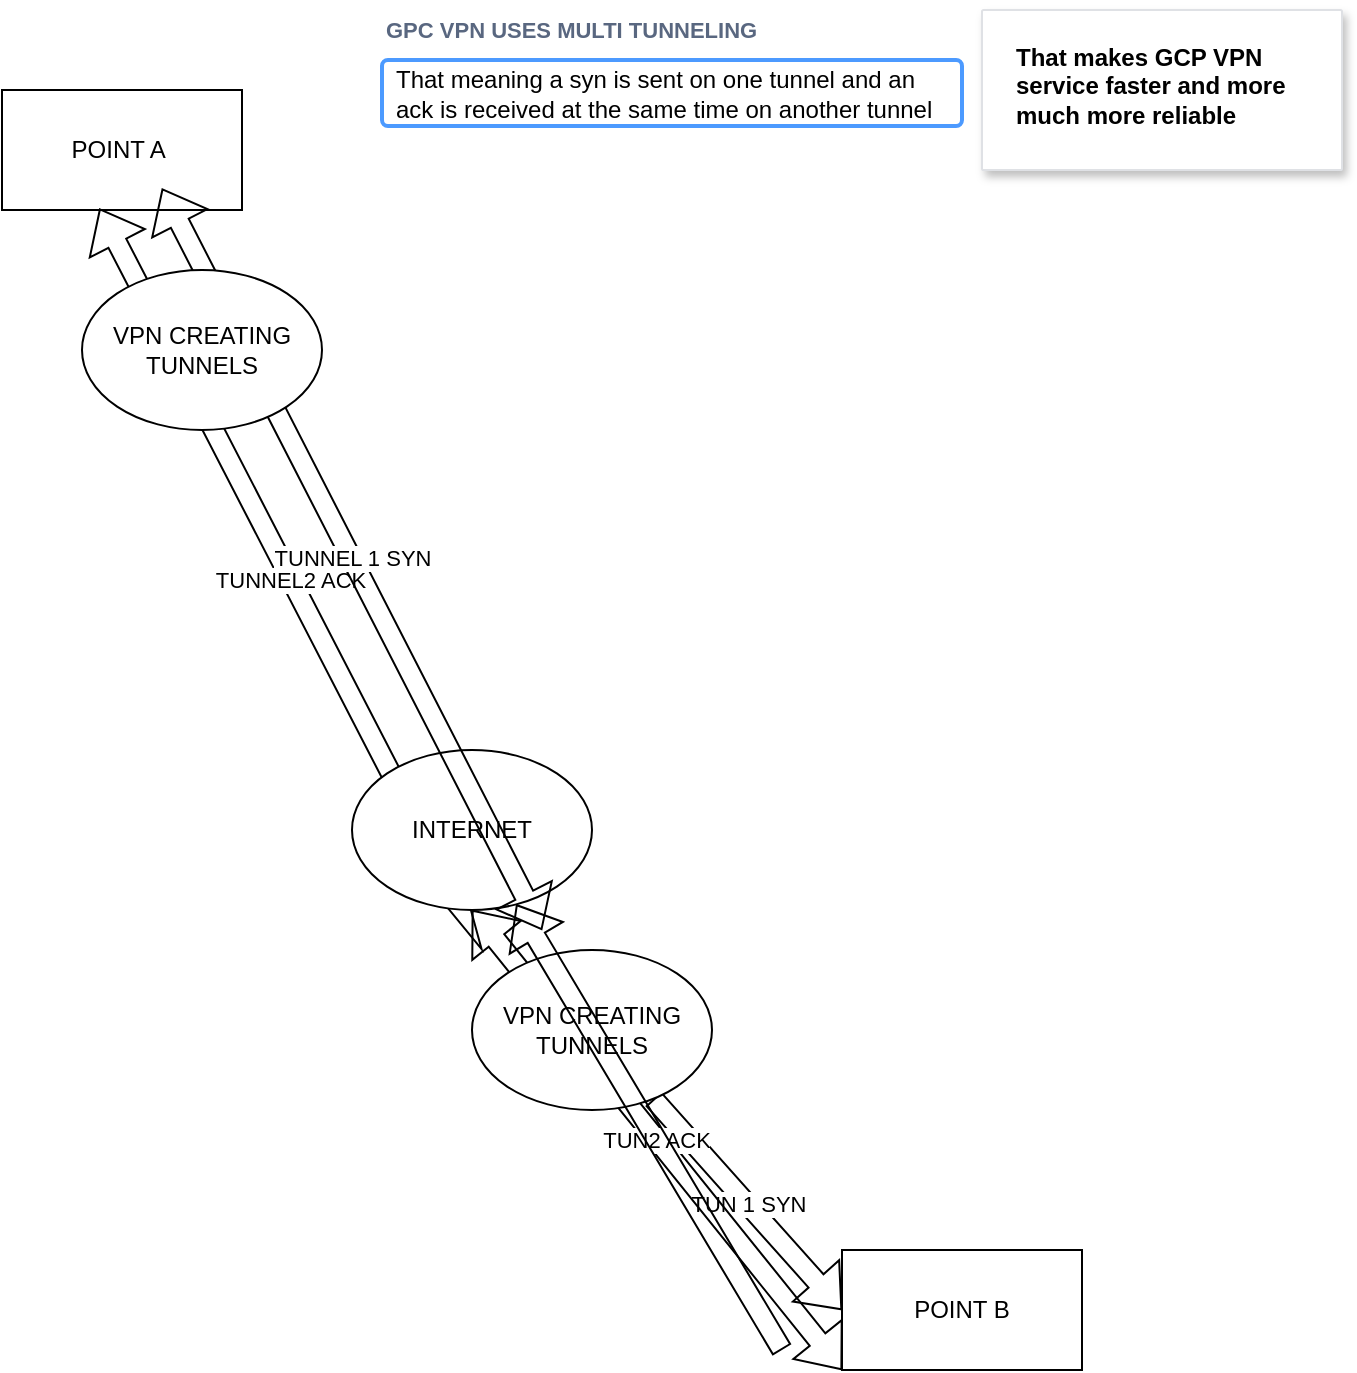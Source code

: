 <mxfile version="15.7.4" type="github" pages="2"><diagram id="B9P-nmLFh6F-dgCums0d" name="Page-1"><mxGraphModel dx="1422" dy="786" grid="1" gridSize="10" guides="1" tooltips="1" connect="1" arrows="1" fold="1" page="1" pageScale="1" pageWidth="850" pageHeight="1100" math="0" shadow="0"><root><mxCell id="0"/><mxCell id="1" parent="0"/><mxCell id="lGO_6QGga5vg7F0vmlDW-1" value="POINT A&amp;nbsp;" style="rounded=0;whiteSpace=wrap;html=1;" parent="1" vertex="1"><mxGeometry x="130" y="80" width="120" height="60" as="geometry"/></mxCell><mxCell id="lGO_6QGga5vg7F0vmlDW-2" value="TUNNEL2 ACK" style="shape=flexArrow;endArrow=classic;startArrow=classic;html=1;rounded=0;entryX=0.406;entryY=0.988;entryDx=0;entryDy=0;entryPerimeter=0;startWidth=0;startSize=8.26;" parent="1" target="lGO_6QGga5vg7F0vmlDW-1" edge="1"><mxGeometry width="100" height="100" relative="1" as="geometry"><mxPoint x="370" y="510" as="sourcePoint"/><mxPoint x="180" y="150" as="targetPoint"/></mxGeometry></mxCell><mxCell id="lGO_6QGga5vg7F0vmlDW-3" value="INTERNET" style="ellipse;whiteSpace=wrap;html=1;" parent="1" vertex="1"><mxGeometry x="305" y="410" width="120" height="80" as="geometry"/></mxCell><mxCell id="lGO_6QGga5vg7F0vmlDW-4" value="POINT B" style="rounded=0;whiteSpace=wrap;html=1;" parent="1" vertex="1"><mxGeometry x="550" y="660" width="120" height="60" as="geometry"/></mxCell><mxCell id="lGO_6QGga5vg7F0vmlDW-5" value="TUN 1 SYN" style="shape=flexArrow;endArrow=classic;startArrow=none;html=1;rounded=0;entryX=0;entryY=0.5;entryDx=0;entryDy=0;" parent="1" source="lGO_6QGga5vg7F0vmlDW-10" target="lGO_6QGga5vg7F0vmlDW-4" edge="1"><mxGeometry width="100" height="100" relative="1" as="geometry"><mxPoint x="410" y="600" as="sourcePoint"/><mxPoint x="510" y="500" as="targetPoint"/><Array as="points"/></mxGeometry></mxCell><mxCell id="lGO_6QGga5vg7F0vmlDW-6" value="TUNNEL 1 SYN" style="shape=flexArrow;endArrow=classic;startArrow=classic;html=1;rounded=0;entryX=0.406;entryY=0.988;entryDx=0;entryDy=0;entryPerimeter=0;" parent="1" edge="1"><mxGeometry width="100" height="100" relative="1" as="geometry"><mxPoint x="400" y="500" as="sourcePoint"/><mxPoint x="210.0" y="129.28" as="targetPoint"/></mxGeometry></mxCell><mxCell id="lGO_6QGga5vg7F0vmlDW-8" value="TUN2 ACK" style="shape=flexArrow;endArrow=classic;startArrow=classic;html=1;rounded=0;entryX=0;entryY=1;entryDx=0;entryDy=0;exitX=0.5;exitY=1;exitDx=0;exitDy=0;" parent="1" source="lGO_6QGga5vg7F0vmlDW-3" target="lGO_6QGga5vg7F0vmlDW-4" edge="1"><mxGeometry width="100" height="100" relative="1" as="geometry"><mxPoint x="370.003" y="513.793" as="sourcePoint"/><mxPoint x="522.9" y="720" as="targetPoint"/><Array as="points"/></mxGeometry></mxCell><mxCell id="lGO_6QGga5vg7F0vmlDW-9" value="VPN CREATING TUNNELS" style="ellipse;whiteSpace=wrap;html=1;" parent="1" vertex="1"><mxGeometry x="170" y="170" width="120" height="80" as="geometry"/></mxCell><mxCell id="lGO_6QGga5vg7F0vmlDW-10" value="VPN CREATING TUNNELS" style="ellipse;whiteSpace=wrap;html=1;" parent="1" vertex="1"><mxGeometry x="365" y="510" width="120" height="80" as="geometry"/></mxCell><mxCell id="lGO_6QGga5vg7F0vmlDW-11" value="" style="shape=flexArrow;endArrow=none;startArrow=classic;html=1;rounded=0;" parent="1" source="lGO_6QGga5vg7F0vmlDW-3" edge="1"><mxGeometry width="100" height="100" relative="1" as="geometry"><mxPoint x="392.424" y="485.577" as="sourcePoint"/><mxPoint x="520" y="710" as="targetPoint"/><Array as="points"/></mxGeometry></mxCell><mxCell id="lGO_6QGga5vg7F0vmlDW-14" value="GPC VPN USES MULTI TUNNELING&lt;span style=&quot;white-space: pre&quot;&gt;&#9;&lt;/span&gt;" style="fillColor=none;strokeColor=none;html=1;fontSize=11;fontStyle=0;align=left;fontColor=#596780;fontStyle=1;fontSize=11" parent="1" vertex="1"><mxGeometry x="320" y="40" width="240" height="20" as="geometry"/></mxCell><mxCell id="lGO_6QGga5vg7F0vmlDW-15" value="That meaning a syn is sent on one tunnel and an&amp;nbsp;&lt;br&gt;ack is received at the same time on another tunnel" style="rounded=1;arcSize=9;fillColor=#ffffff;align=left;spacingLeft=5;strokeColor=#4C9AFF;html=1;strokeWidth=2;fontSize=12" parent="1" vertex="1"><mxGeometry x="320" y="65" width="290" height="33" as="geometry"/></mxCell><mxCell id="lGO_6QGga5vg7F0vmlDW-16" value="&lt;b&gt;That makes GCP VPN service faster and more much more reliable&lt;/b&gt;" style="html=1;rounded=1;strokeColor=#DFE1E5;fontSize=12;align=left;shadow=1;arcSize=1;whiteSpace=wrap;verticalAlign=top;spacingLeft=15;spacingRight=15;spacingTop=10" parent="1" vertex="1"><mxGeometry x="620" y="40" width="180" height="80" as="geometry"/></mxCell></root></mxGraphModel></diagram><diagram id="coYJwbYUvCodoJ9PyC1A" name="Page-2"><mxGraphModel dx="1422" dy="1886" grid="1" gridSize="10" guides="1" tooltips="1" connect="1" arrows="1" fold="1" page="1" pageScale="1" pageWidth="850" pageHeight="1100" math="0" shadow="0"><root><mxCell id="Lk6fJY92cPv5WKw00CKR-0"/><mxCell id="Lk6fJY92cPv5WKw00CKR-1" parent="Lk6fJY92cPv5WKw00CKR-0"/><mxCell id="Lk6fJY92cPv5WKw00CKR-2" value="" style="whiteSpace=wrap;html=1;aspect=fixed;" vertex="1" parent="Lk6fJY92cPv5WKw00CKR-1"><mxGeometry x="10" y="-35" width="745" height="745" as="geometry"/></mxCell><mxCell id="Lk6fJY92cPv5WKw00CKR-3" value="" style="rounded=0;whiteSpace=wrap;html=1;" vertex="1" parent="Lk6fJY92cPv5WKw00CKR-1"><mxGeometry x="140" y="150" width="310" height="260" as="geometry"/></mxCell><mxCell id="Lk6fJY92cPv5WKw00CKR-4" value="" style="rounded=0;whiteSpace=wrap;html=1;" vertex="1" parent="Lk6fJY92cPv5WKw00CKR-1"><mxGeometry x="410" y="440" width="320" height="250" as="geometry"/></mxCell><mxCell id="Lk6fJY92cPv5WKw00CKR-8" value="PROJECT B" style="text;html=1;strokeColor=none;fillColor=none;align=center;verticalAlign=middle;whiteSpace=wrap;rounded=0;" vertex="1" parent="Lk6fJY92cPv5WKw00CKR-1"><mxGeometry x="675" y="440" width="50" height="30" as="geometry"/></mxCell><mxCell id="Lk6fJY92cPv5WKw00CKR-10" value="VM1" style="text;html=1;strokeColor=none;fillColor=none;align=center;verticalAlign=middle;whiteSpace=wrap;rounded=0;" vertex="1" parent="Lk6fJY92cPv5WKw00CKR-1"><mxGeometry x="380" y="350" width="60" height="30" as="geometry"/></mxCell><mxCell id="Lk6fJY92cPv5WKw00CKR-23" style="edgeStyle=orthogonalEdgeStyle;rounded=0;orthogonalLoop=1;jettySize=auto;html=1;exitX=1;exitY=0.75;exitDx=0;exitDy=0;entryX=0.335;entryY=0.97;entryDx=0;entryDy=0;entryPerimeter=0;" edge="1" parent="Lk6fJY92cPv5WKw00CKR-1" source="Lk6fJY92cPv5WKw00CKR-11" target="Lk6fJY92cPv5WKw00CKR-19"><mxGeometry relative="1" as="geometry"/></mxCell><mxCell id="Lk6fJY92cPv5WKw00CKR-11" value="VM1" style="text;html=1;strokeColor=none;fillColor=none;align=center;verticalAlign=middle;whiteSpace=wrap;rounded=0;" vertex="1" parent="Lk6fJY92cPv5WKw00CKR-1"><mxGeometry x="410" y="660" width="60" height="30" as="geometry"/></mxCell><mxCell id="Lk6fJY92cPv5WKw00CKR-22" style="edgeStyle=orthogonalEdgeStyle;rounded=0;orthogonalLoop=1;jettySize=auto;html=1;exitX=1;exitY=0;exitDx=0;exitDy=0;" edge="1" parent="Lk6fJY92cPv5WKw00CKR-1" source="Lk6fJY92cPv5WKw00CKR-12" target="Lk6fJY92cPv5WKw00CKR-19"><mxGeometry relative="1" as="geometry"/></mxCell><mxCell id="Lk6fJY92cPv5WKw00CKR-12" value="VM2" style="text;html=1;strokeColor=none;fillColor=none;align=center;verticalAlign=middle;whiteSpace=wrap;rounded=0;" vertex="1" parent="Lk6fJY92cPv5WKw00CKR-1"><mxGeometry x="410" y="640" width="60" height="30" as="geometry"/></mxCell><mxCell id="Lk6fJY92cPv5WKw00CKR-13" value="VM2" style="text;html=1;strokeColor=none;fillColor=none;align=center;verticalAlign=middle;whiteSpace=wrap;rounded=0;" vertex="1" parent="Lk6fJY92cPv5WKw00CKR-1"><mxGeometry x="380" y="320" width="60" height="40" as="geometry"/></mxCell><mxCell id="Lk6fJY92cPv5WKw00CKR-18" style="edgeStyle=orthogonalEdgeStyle;rounded=0;orthogonalLoop=1;jettySize=auto;html=1;exitX=0.75;exitY=1;exitDx=0;exitDy=0;entryX=0.25;entryY=1;entryDx=0;entryDy=0;" edge="1" parent="Lk6fJY92cPv5WKw00CKR-1" source="Lk6fJY92cPv5WKw00CKR-14" target="Lk6fJY92cPv5WKw00CKR-13"><mxGeometry relative="1" as="geometry"/></mxCell><mxCell id="Lk6fJY92cPv5WKw00CKR-14" value="SUBNET 1" style="text;html=1;strokeColor=none;fillColor=none;align=center;verticalAlign=middle;whiteSpace=wrap;rounded=0;" vertex="1" parent="Lk6fJY92cPv5WKw00CKR-1"><mxGeometry x="140" y="150" width="60" height="30" as="geometry"/></mxCell><mxCell id="Lk6fJY92cPv5WKw00CKR-15" value="SUBNET 2" style="text;html=1;strokeColor=none;fillColor=none;align=center;verticalAlign=middle;whiteSpace=wrap;rounded=0;" vertex="1" parent="Lk6fJY92cPv5WKw00CKR-1"><mxGeometry x="140" y="220" width="60" height="30" as="geometry"/></mxCell><mxCell id="Lk6fJY92cPv5WKw00CKR-24" style="edgeStyle=orthogonalEdgeStyle;rounded=0;orthogonalLoop=1;jettySize=auto;html=1;exitX=0;exitY=0;exitDx=0;exitDy=0;" edge="1" parent="Lk6fJY92cPv5WKw00CKR-1" source="Lk6fJY92cPv5WKw00CKR-19" target="Lk6fJY92cPv5WKw00CKR-15"><mxGeometry relative="1" as="geometry"/></mxCell><mxCell id="Lk6fJY92cPv5WKw00CKR-19" value="" style="ellipse;whiteSpace=wrap;html=1;" vertex="1" parent="Lk6fJY92cPv5WKw00CKR-1"><mxGeometry x="290" y="410" width="120" height="80" as="geometry"/></mxCell><mxCell id="Lk6fJY92cPv5WKw00CKR-6" value="SHARED VPC" style="text;html=1;strokeColor=none;fillColor=none;align=center;verticalAlign=middle;whiteSpace=wrap;rounded=0;" vertex="1" parent="Lk6fJY92cPv5WKw00CKR-1"><mxGeometry x="320" y="435" width="60" height="30" as="geometry"/></mxCell><mxCell id="Lk6fJY92cPv5WKw00CKR-27" value="" style="shape=callout;whiteSpace=wrap;html=1;perimeter=calloutPerimeter;" vertex="1" parent="Lk6fJY92cPv5WKw00CKR-1"><mxGeometry x="580" y="200" width="120" height="80" as="geometry"/></mxCell><mxCell id="Lk6fJY92cPv5WKw00CKR-45" style="edgeStyle=orthogonalEdgeStyle;rounded=0;orthogonalLoop=1;jettySize=auto;html=1;exitX=0.75;exitY=1;exitDx=0;exitDy=0;entryX=0.75;entryY=0;entryDx=0;entryDy=0;" edge="1" parent="Lk6fJY92cPv5WKw00CKR-1" source="Lk6fJY92cPv5WKw00CKR-25" target="Lk6fJY92cPv5WKw00CKR-4"><mxGeometry relative="1" as="geometry"/></mxCell><mxCell id="Lk6fJY92cPv5WKw00CKR-25" value="VPN USER&amp;nbsp;" style="text;html=1;strokeColor=none;fillColor=none;align=center;verticalAlign=middle;whiteSpace=wrap;rounded=0;" vertex="1" parent="Lk6fJY92cPv5WKw00CKR-1"><mxGeometry x="610" y="210" width="60" height="30" as="geometry"/></mxCell><mxCell id="Lk6fJY92cPv5WKw00CKR-28" value="" style="shape=process;whiteSpace=wrap;html=1;backgroundOutline=1;" vertex="1" parent="Lk6fJY92cPv5WKw00CKR-1"><mxGeometry x="250" y="280" width="120" height="60" as="geometry"/></mxCell><mxCell id="Lk6fJY92cPv5WKw00CKR-5" value="HOST VPC" style="text;html=1;strokeColor=none;fillColor=none;align=center;verticalAlign=middle;whiteSpace=wrap;rounded=0;" vertex="1" parent="Lk6fJY92cPv5WKw00CKR-1"><mxGeometry x="280" y="295" width="60" height="30" as="geometry"/></mxCell><mxCell id="Lk6fJY92cPv5WKw00CKR-52" style="edgeStyle=orthogonalEdgeStyle;rounded=0;orthogonalLoop=1;jettySize=auto;html=1;exitX=0;exitY=0.5;exitDx=0;exitDy=0;entryX=1;entryY=0.25;entryDx=0;entryDy=0;" edge="1" parent="Lk6fJY92cPv5WKw00CKR-1" source="Lk6fJY92cPv5WKw00CKR-29" target="Lk6fJY92cPv5WKw00CKR-28"><mxGeometry relative="1" as="geometry"/></mxCell><mxCell id="Lk6fJY92cPv5WKw00CKR-29" value="VPN PEER" style="triangle;whiteSpace=wrap;html=1;" vertex="1" parent="Lk6fJY92cPv5WKw00CKR-1"><mxGeometry x="450" y="260" width="60" height="80" as="geometry"/></mxCell><mxCell id="Lk6fJY92cPv5WKw00CKR-37" style="edgeStyle=orthogonalEdgeStyle;rounded=0;orthogonalLoop=1;jettySize=auto;html=1;exitX=1;exitY=0.5;exitDx=0;exitDy=0;entryX=1;entryY=0.5;entryDx=0;entryDy=0;" edge="1" parent="Lk6fJY92cPv5WKw00CKR-1" source="Lk6fJY92cPv5WKw00CKR-30" target="Lk6fJY92cPv5WKw00CKR-29"><mxGeometry relative="1" as="geometry"/></mxCell><mxCell id="Lk6fJY92cPv5WKw00CKR-30" value="VPN PEER" style="triangle;whiteSpace=wrap;html=1;rotation=-180;" vertex="1" parent="Lk6fJY92cPv5WKw00CKR-1"><mxGeometry x="580" y="280" width="60" height="80" as="geometry"/></mxCell><mxCell id="Lk6fJY92cPv5WKw00CKR-35" value="" style="shape=cylinder3;whiteSpace=wrap;html=1;boundedLbl=1;backgroundOutline=1;size=15;rotation=90;" vertex="1" parent="Lk6fJY92cPv5WKw00CKR-1"><mxGeometry x="520" y="260" width="60" height="80" as="geometry"/></mxCell><mxCell id="Lk6fJY92cPv5WKw00CKR-34" value="VPN TUNNEL" style="text;html=1;strokeColor=none;fillColor=none;align=center;verticalAlign=middle;whiteSpace=wrap;rounded=0;" vertex="1" parent="Lk6fJY92cPv5WKw00CKR-1"><mxGeometry x="520" y="270" width="60" height="30" as="geometry"/></mxCell><mxCell id="Lk6fJY92cPv5WKw00CKR-38" style="edgeStyle=orthogonalEdgeStyle;rounded=0;orthogonalLoop=1;jettySize=auto;html=1;exitX=1;exitY=0.5;exitDx=0;exitDy=0;entryX=0.5;entryY=1;entryDx=0;entryDy=0;entryPerimeter=0;" edge="1" parent="Lk6fJY92cPv5WKw00CKR-1" source="Lk6fJY92cPv5WKw00CKR-30" target="Lk6fJY92cPv5WKw00CKR-35"><mxGeometry relative="1" as="geometry"><Array as="points"><mxPoint x="545" y="320"/><mxPoint x="545" y="280"/><mxPoint x="510" y="280"/></Array></mxGeometry></mxCell><mxCell id="Lk6fJY92cPv5WKw00CKR-7" value="PROJECT A" style="text;html=1;strokeColor=none;fillColor=none;align=center;verticalAlign=middle;whiteSpace=wrap;rounded=0;" vertex="1" parent="Lk6fJY92cPv5WKw00CKR-1"><mxGeometry x="390" y="150" width="60" height="30" as="geometry"/></mxCell><mxCell id="Lk6fJY92cPv5WKw00CKR-41" value="" style="endArrow=none;html=1;rounded=0;" edge="1" parent="Lk6fJY92cPv5WKw00CKR-1" target="Lk6fJY92cPv5WKw00CKR-42"><mxGeometry width="50" height="50" relative="1" as="geometry"><mxPoint x="520" y="280" as="sourcePoint"/><mxPoint x="670" y="120" as="targetPoint"/></mxGeometry></mxCell><mxCell id="Lk6fJY92cPv5WKw00CKR-42" value="ENCAPSULATION" style="text;html=1;strokeColor=none;fillColor=none;align=center;verticalAlign=middle;whiteSpace=wrap;rounded=0;" vertex="1" parent="Lk6fJY92cPv5WKw00CKR-1"><mxGeometry x="500" y="105" width="60" height="30" as="geometry"/></mxCell><mxCell id="Lk6fJY92cPv5WKw00CKR-47" value="Actor" style="shape=umlActor;verticalLabelPosition=bottom;verticalAlign=top;html=1;outlineConnect=0;" vertex="1" parent="Lk6fJY92cPv5WKw00CKR-1"><mxGeometry x="670" y="120" width="30" height="60" as="geometry"/></mxCell><mxCell id="Lk6fJY92cPv5WKw00CKR-50" style="edgeStyle=orthogonalEdgeStyle;rounded=0;orthogonalLoop=1;jettySize=auto;html=1;exitX=0.25;exitY=1;exitDx=0;exitDy=0;" edge="1" parent="Lk6fJY92cPv5WKw00CKR-1" source="Lk6fJY92cPv5WKw00CKR-13" target="Lk6fJY92cPv5WKw00CKR-13"><mxGeometry relative="1" as="geometry"><Array as="points"><mxPoint x="395" y="380"/><mxPoint x="430" y="380"/></Array></mxGeometry></mxCell></root></mxGraphModel></diagram></mxfile>